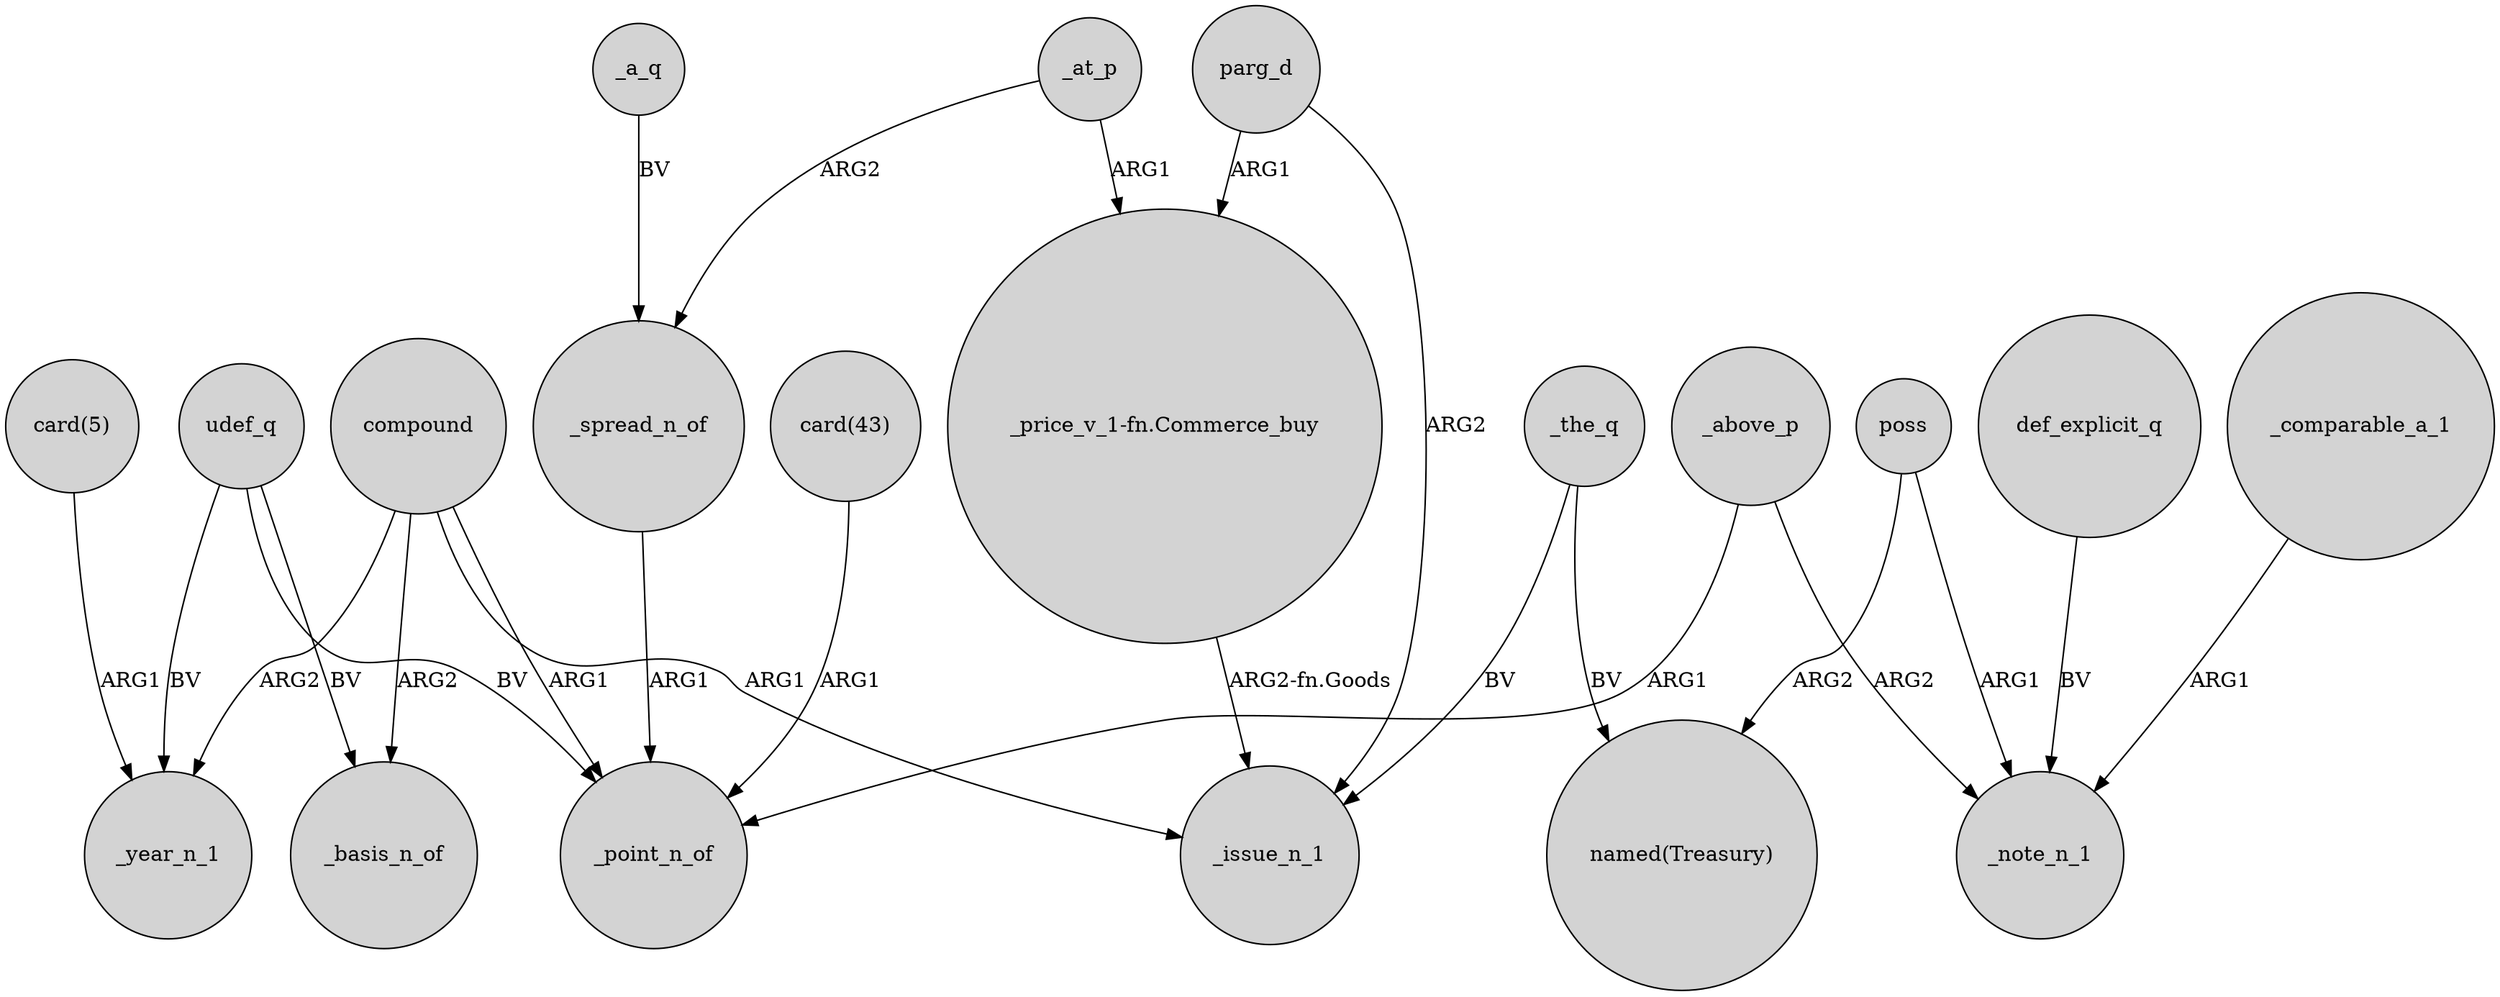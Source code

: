 digraph {
	node [shape=circle style=filled]
	udef_q -> _basis_n_of [label=BV]
	"_price_v_1-fn.Commerce_buy" -> _issue_n_1 [label="ARG2-fn.Goods"]
	poss -> "named(Treasury)" [label=ARG2]
	_above_p -> _point_n_of [label=ARG1]
	_at_p -> "_price_v_1-fn.Commerce_buy" [label=ARG1]
	parg_d -> "_price_v_1-fn.Commerce_buy" [label=ARG1]
	def_explicit_q -> _note_n_1 [label=BV]
	compound -> _year_n_1 [label=ARG2]
	_comparable_a_1 -> _note_n_1 [label=ARG1]
	_at_p -> _spread_n_of [label=ARG2]
	"card(43)" -> _point_n_of [label=ARG1]
	"card(5)" -> _year_n_1 [label=ARG1]
	poss -> _note_n_1 [label=ARG1]
	_the_q -> "named(Treasury)" [label=BV]
	_above_p -> _note_n_1 [label=ARG2]
	_spread_n_of -> _point_n_of [label=ARG1]
	parg_d -> _issue_n_1 [label=ARG2]
	udef_q -> _year_n_1 [label=BV]
	_a_q -> _spread_n_of [label=BV]
	compound -> _point_n_of [label=ARG1]
	udef_q -> _point_n_of [label=BV]
	compound -> _basis_n_of [label=ARG2]
	compound -> _issue_n_1 [label=ARG1]
	_the_q -> _issue_n_1 [label=BV]
}
